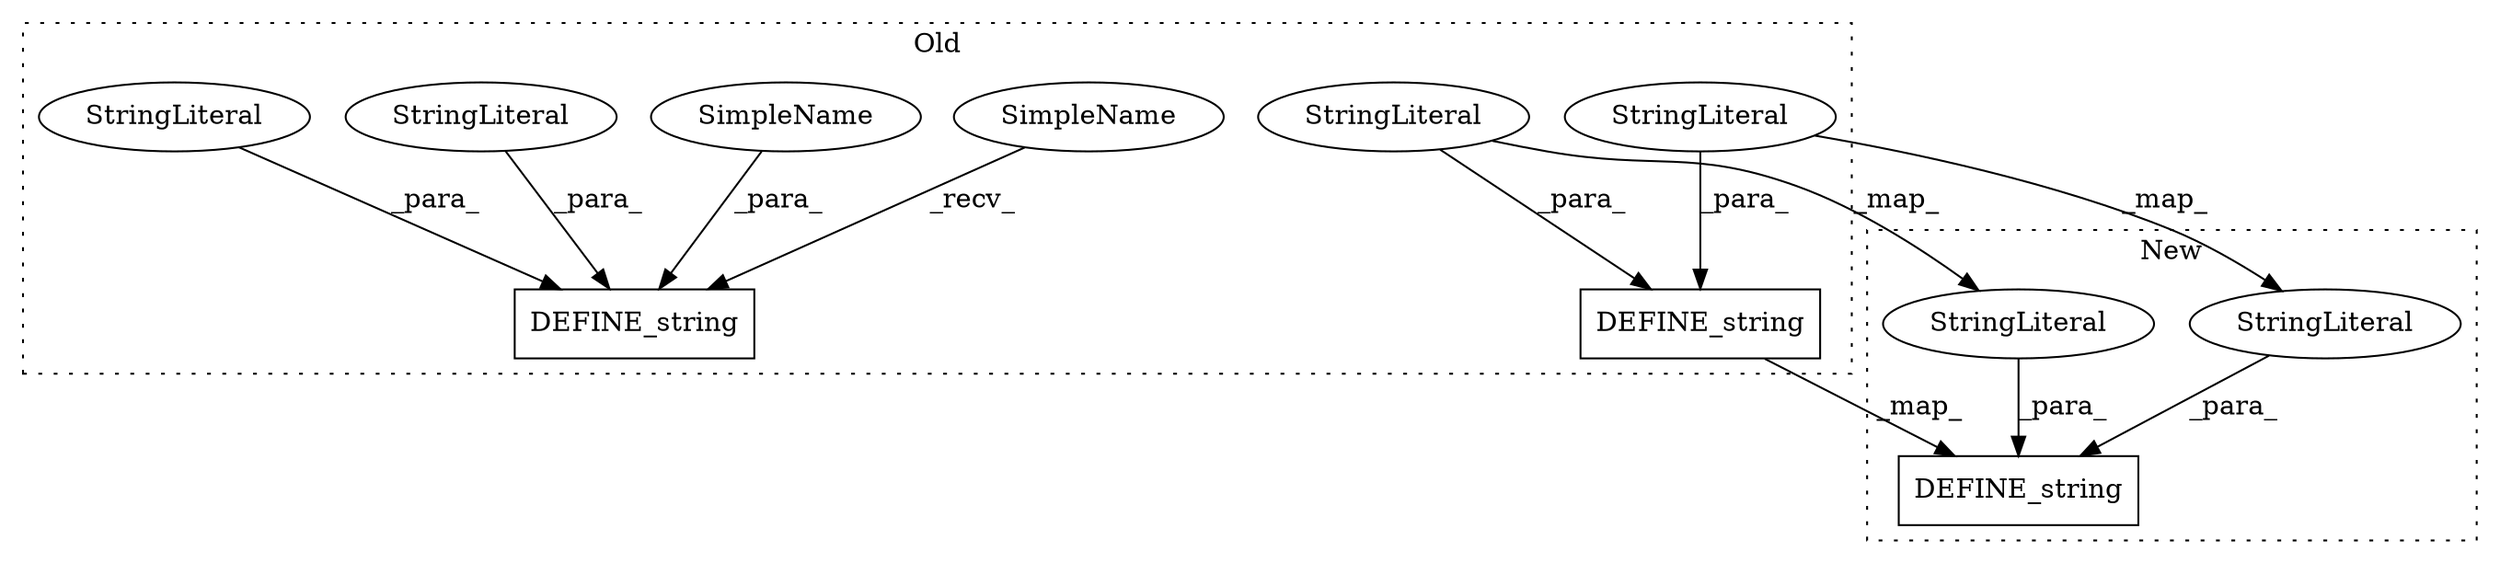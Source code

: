 digraph G {
subgraph cluster0 {
1 [label="DEFINE_string" a="32" s="761,925" l="14,1" shape="box"];
3 [label="StringLiteral" a="45" s="791" l="134" shape="ellipse"];
5 [label="StringLiteral" a="45" s="775" l="10" shape="ellipse"];
7 [label="DEFINE_string" a="32" s="398,564" l="14,1" shape="box"];
8 [label="StringLiteral" a="45" s="423" l="141" shape="ellipse"];
9 [label="StringLiteral" a="45" s="412" l="5" shape="ellipse"];
10 [label="SimpleName" a="42" s="392" l="5" shape="ellipse"];
11 [label="SimpleName" a="42" s="418" l="4" shape="ellipse"];
label = "Old";
style="dotted";
}
subgraph cluster1 {
2 [label="DEFINE_string" a="32" s="1070,1208" l="14,1" shape="box"];
4 [label="StringLiteral" a="45" s="1112" l="96" shape="ellipse"];
6 [label="StringLiteral" a="45" s="1084" l="22" shape="ellipse"];
label = "New";
style="dotted";
}
1 -> 2 [label="_map_"];
3 -> 1 [label="_para_"];
3 -> 4 [label="_map_"];
4 -> 2 [label="_para_"];
5 -> 6 [label="_map_"];
5 -> 1 [label="_para_"];
6 -> 2 [label="_para_"];
8 -> 7 [label="_para_"];
9 -> 7 [label="_para_"];
10 -> 7 [label="_recv_"];
11 -> 7 [label="_para_"];
}